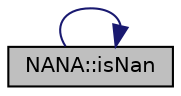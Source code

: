 digraph "NANA::isNan"
{
 // LATEX_PDF_SIZE
  edge [fontname="Helvetica",fontsize="10",labelfontname="Helvetica",labelfontsize="10"];
  node [fontname="Helvetica",fontsize="10",shape=record];
  rankdir="LR";
  Node1 [label="NANA::isNan",height=0.2,width=0.4,color="black", fillcolor="grey75", style="filled", fontcolor="black",tooltip="判断一个数是否是Not a number"];
  Node1 -> Node1 [color="midnightblue",fontsize="10",style="solid",fontname="Helvetica"];
}
